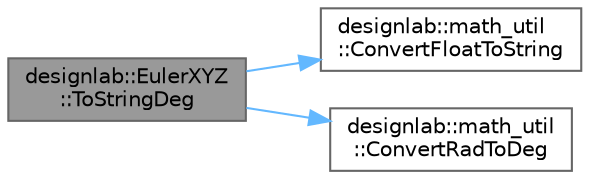 digraph "designlab::EulerXYZ::ToStringDeg"
{
 // LATEX_PDF_SIZE
  bgcolor="transparent";
  edge [fontname=Helvetica,fontsize=10,labelfontname=Helvetica,labelfontsize=10];
  node [fontname=Helvetica,fontsize=10,shape=box,height=0.2,width=0.4];
  rankdir="LR";
  Node1 [id="Node000001",label="designlab::EulerXYZ\l::ToStringDeg",height=0.2,width=0.4,color="gray40", fillcolor="grey60", style="filled", fontcolor="black",tooltip="オイラー角を文字列に変換する   単位は 度 [deg]"];
  Node1 -> Node2 [id="edge1_Node000001_Node000002",color="steelblue1",style="solid",tooltip=" "];
  Node2 [id="Node000002",label="designlab::math_util\l::ConvertFloatToString",height=0.2,width=0.4,color="grey40", fillcolor="white", style="filled",URL="$namespacedesignlab_1_1math__util.html#a4821a8a73522c47bcd90b67af623e365",tooltip="小数を文字列に変換する関数．   C++ では C のフォーマットのように %3.3f とかで小数を文字列に変換できないため自作する"];
  Node1 -> Node3 [id="edge2_Node000001_Node000003",color="steelblue1",style="solid",tooltip=" "];
  Node3 [id="Node000003",label="designlab::math_util\l::ConvertRadToDeg",height=0.2,width=0.4,color="grey40", fillcolor="white", style="filled",URL="$namespacedesignlab_1_1math__util.html#af555c8eb2f4605fd1b60b41354c22dd2",tooltip="角度をradからdegに変換する関数．"];
}
